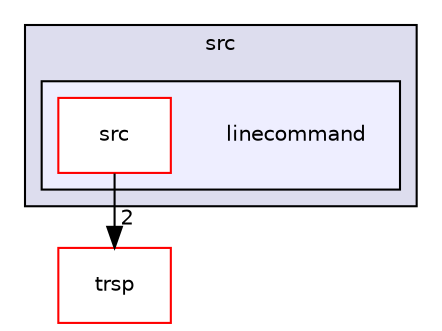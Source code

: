 digraph "/home/vicky/pgrouting/pgrouting/pgrouting/src/linecommand" {
  compound=true
  node [ fontsize="10", fontname="Helvetica"];
  edge [ labelfontsize="10", labelfontname="Helvetica"];
  subgraph clusterdir_68267d1309a1af8e8297ef4c3efbcdba {
    graph [ bgcolor="#ddddee", pencolor="black", label="src" fontname="Helvetica", fontsize="10", URL="dir_68267d1309a1af8e8297ef4c3efbcdba.html"]
  subgraph clusterdir_d00ce88a1fe87f5e8ffa8e1a7be5e0a5 {
    graph [ bgcolor="#eeeeff", pencolor="black", label="" URL="dir_d00ce88a1fe87f5e8ffa8e1a7be5e0a5.html"];
    dir_d00ce88a1fe87f5e8ffa8e1a7be5e0a5 [shape=plaintext label="linecommand"];
    dir_6f513041d2f60412f8dae41f44763875 [shape=box label="src" color="red" fillcolor="white" style="filled" URL="dir_6f513041d2f60412f8dae41f44763875.html"];
  }
  }
  dir_3ff9a90ff40b28e0f207f5cd80dcba32 [shape=box label="trsp" fillcolor="white" style="filled" color="red" URL="dir_3ff9a90ff40b28e0f207f5cd80dcba32.html"];
  dir_6f513041d2f60412f8dae41f44763875->dir_3ff9a90ff40b28e0f207f5cd80dcba32 [headlabel="2", labeldistance=1.5 headhref="dir_000061_000070.html"];
}
